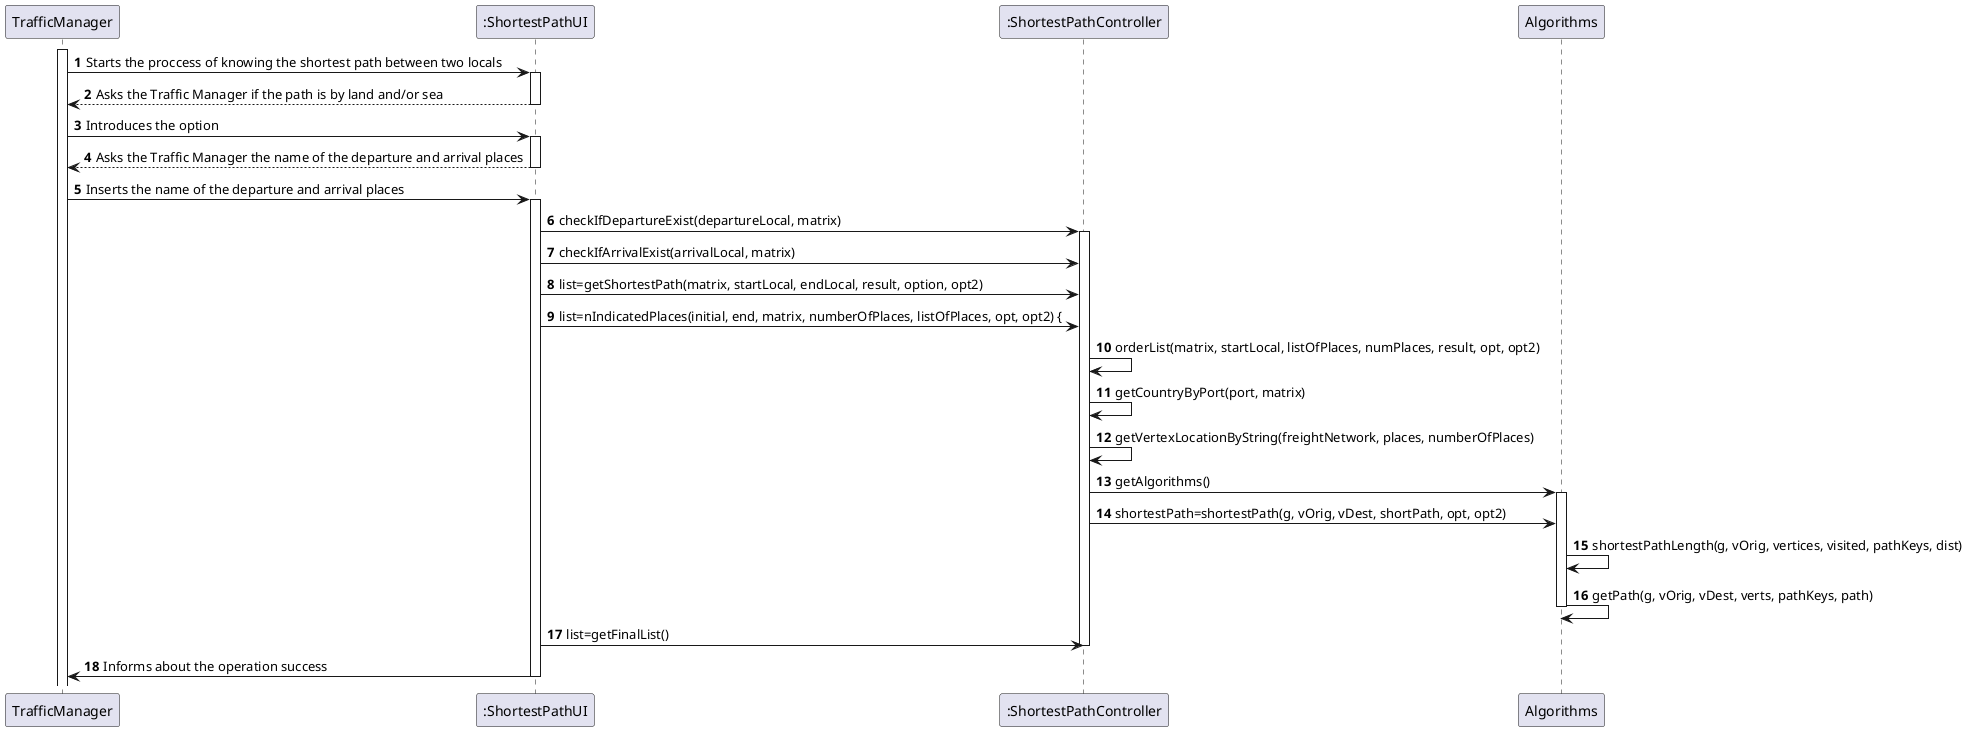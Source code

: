 @startuml

autonumber

activate TrafficManager

TrafficManager -> ":ShortestPathUI" : Starts the proccess of knowing the shortest path between two locals

activate ":ShortestPathUI"

":ShortestPathUI" --> TrafficManager : Asks the Traffic Manager if the path is by land and/or sea

deactivate ":ShortestPathUI"

TrafficManager -> ":ShortestPathUI" : Introduces the option 

activate ":ShortestPathUI"

":ShortestPathUI" --> TrafficManager : Asks the Traffic Manager the name of the departure and arrival places

deactivate ":ShortestPathUI"

TrafficManager -> ":ShortestPathUI" : Inserts the name of the departure and arrival places

activate ":ShortestPathUI"

":ShortestPathUI" -> ":ShortestPathController" : checkIfDepartureExist(departureLocal, matrix)

activate ":ShortestPathController"

":ShortestPathUI" -> ":ShortestPathController" : checkIfArrivalExist(arrivalLocal, matrix)

":ShortestPathUI" -> ":ShortestPathController" : list=getShortestPath(matrix, startLocal, endLocal, result, option, opt2)

":ShortestPathUI" -> ":ShortestPathController" : list=nIndicatedPlaces(initial, end, matrix, numberOfPlaces, listOfPlaces, opt, opt2) {

":ShortestPathController" -> ":ShortestPathController" : orderList(matrix, startLocal, listOfPlaces, numPlaces, result, opt, opt2)

":ShortestPathController" -> ":ShortestPathController" : getCountryByPort(port, matrix)
  
":ShortestPathController" -> ":ShortestPathController" : getVertexLocationByString(freightNetwork, places, numberOfPlaces)

":ShortestPathController" -> Algorithms : getAlgorithms()

activate Algorithms

":ShortestPathController" -> Algorithms : shortestPath=shortestPath(g, vOrig, vDest, shortPath, opt, opt2)

Algorithms -> Algorithms : shortestPathLength(g, vOrig, vertices, visited, pathKeys, dist)

Algorithms -> Algorithms : getPath(g, vOrig, vDest, verts, pathKeys, path)
  
deactivate Algorithms

":ShortestPathUI" -> ":ShortestPathController" : list=getFinalList()
  
deactivate ":ShortestPathController"

":ShortestPathUI" -> TrafficManager : Informs about the operation success

deactivate ":ShortestPathUI"

@enduml